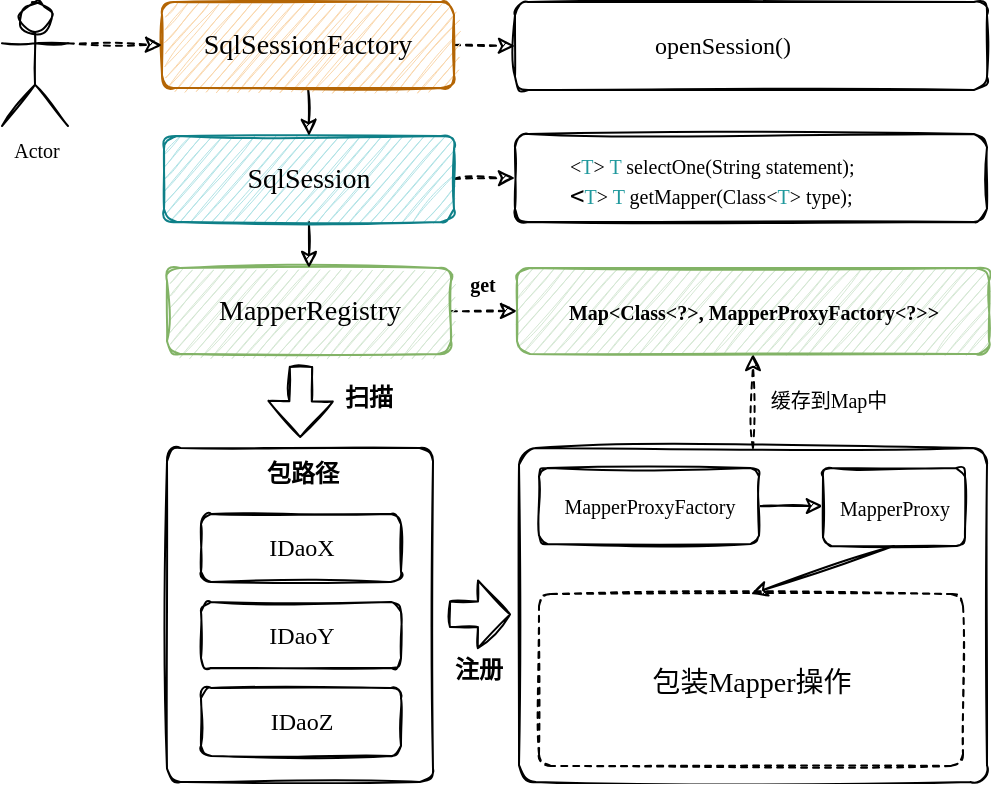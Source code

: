 <mxfile version="19.0.0" type="device" pages="2"><diagram id="1ZFd9oPnpf1UFlV3dA3a" name="方案设计"><mxGraphModel dx="1186" dy="592" grid="0" gridSize="10" guides="1" tooltips="1" connect="1" arrows="1" fold="1" page="1" pageScale="1" pageWidth="550" pageHeight="600" math="0" shadow="0"><root><mxCell id="0"/><mxCell id="1" parent="0"/><mxCell id="C9DDRYFOE8MnllL0R8f1-1" value="" style="rounded=1;whiteSpace=wrap;html=1;sketch=1;fontFamily=Comic Sans MS;fontSize=14;fillColor=none;arcSize=5;" vertex="1" parent="1"><mxGeometry x="108.5" y="242" width="133" height="167" as="geometry"/></mxCell><mxCell id="C9DDRYFOE8MnllL0R8f1-2" style="edgeStyle=none;rounded=0;sketch=1;orthogonalLoop=1;jettySize=auto;html=1;exitX=1;exitY=0.5;exitDx=0;exitDy=0;entryX=0;entryY=0.5;entryDx=0;entryDy=0;shadow=0;dashed=1;fontFamily=Comic Sans MS;fontSize=9;fontColor=#CC0066;strokeColor=#000000;" edge="1" parent="1" source="C9DDRYFOE8MnllL0R8f1-3" target="C9DDRYFOE8MnllL0R8f1-27"><mxGeometry relative="1" as="geometry"/></mxCell><mxCell id="C9DDRYFOE8MnllL0R8f1-3" value="&lt;font face=&quot;Comic Sans MS&quot; style=&quot;font-size: 14px&quot;&gt;MapperRegistry&lt;/font&gt;" style="rounded=1;whiteSpace=wrap;html=1;arcSize=15;sketch=1;fillColor=#d5e8d4;strokeColor=#82b366;" vertex="1" parent="1"><mxGeometry x="108.5" y="152" width="142" height="43" as="geometry"/></mxCell><mxCell id="C9DDRYFOE8MnllL0R8f1-4" value="&lt;font style=&quot;font-size: 12px&quot; face=&quot;Comic Sans MS&quot;&gt;IDaoX&lt;/font&gt;" style="rounded=1;whiteSpace=wrap;html=1;sketch=1;" vertex="1" parent="1"><mxGeometry x="125.5" y="275" width="100" height="34" as="geometry"/></mxCell><mxCell id="C9DDRYFOE8MnllL0R8f1-5" value="&lt;font style=&quot;font-size: 12px&quot; face=&quot;Comic Sans MS&quot;&gt;IDaoY&lt;/font&gt;" style="rounded=1;whiteSpace=wrap;html=1;sketch=1;" vertex="1" parent="1"><mxGeometry x="125.5" y="319" width="100" height="33" as="geometry"/></mxCell><mxCell id="C9DDRYFOE8MnllL0R8f1-6" value="&lt;font style=&quot;font-size: 12px&quot; face=&quot;Comic Sans MS&quot;&gt;IDaoZ&lt;/font&gt;" style="rounded=1;whiteSpace=wrap;html=1;sketch=1;" vertex="1" parent="1"><mxGeometry x="125.5" y="362" width="100" height="34" as="geometry"/></mxCell><mxCell id="C9DDRYFOE8MnllL0R8f1-7" value="&lt;b&gt;包路径&lt;/b&gt;" style="text;html=1;align=center;verticalAlign=middle;resizable=0;points=[];autosize=1;strokeColor=none;fillColor=none;fontSize=12;fontFamily=Comic Sans MS;" vertex="1" parent="1"><mxGeometry x="152.5" y="246" width="46" height="18" as="geometry"/></mxCell><mxCell id="C9DDRYFOE8MnllL0R8f1-8" value="" style="shape=flexArrow;endArrow=classic;html=1;rounded=0;fontFamily=Comic Sans MS;fontSize=12;width=11.2;endSize=5.624;sketch=1;" edge="1" parent="1"><mxGeometry width="50" height="50" relative="1" as="geometry"><mxPoint x="175.5" y="201" as="sourcePoint"/><mxPoint x="175.1" y="237" as="targetPoint"/></mxGeometry></mxCell><mxCell id="C9DDRYFOE8MnllL0R8f1-9" value="&lt;b&gt;扫描&lt;/b&gt;" style="text;html=1;align=center;verticalAlign=middle;resizable=0;points=[];autosize=1;strokeColor=none;fillColor=none;fontSize=12;fontFamily=Comic Sans MS;" vertex="1" parent="1"><mxGeometry x="191.5" y="208" width="34" height="18" as="geometry"/></mxCell><mxCell id="C9DDRYFOE8MnllL0R8f1-10" style="edgeStyle=none;rounded=0;sketch=1;orthogonalLoop=1;jettySize=auto;html=1;exitX=0.5;exitY=0;exitDx=0;exitDy=0;entryX=0.5;entryY=1;entryDx=0;entryDy=0;shadow=0;dashed=1;fontFamily=Comic Sans MS;fontSize=9;fontColor=#CC0066;strokeColor=#000000;" edge="1" parent="1" source="C9DDRYFOE8MnllL0R8f1-11" target="C9DDRYFOE8MnllL0R8f1-27"><mxGeometry relative="1" as="geometry"/></mxCell><mxCell id="C9DDRYFOE8MnllL0R8f1-11" value="" style="rounded=1;whiteSpace=wrap;html=1;sketch=1;fontFamily=Comic Sans MS;fontSize=14;fillColor=none;arcSize=5;" vertex="1" parent="1"><mxGeometry x="284.5" y="242" width="234" height="167" as="geometry"/></mxCell><mxCell id="C9DDRYFOE8MnllL0R8f1-12" style="edgeStyle=orthogonalEdgeStyle;rounded=0;sketch=1;orthogonalLoop=1;jettySize=auto;html=1;exitX=1;exitY=0.5;exitDx=0;exitDy=0;entryX=0;entryY=0.5;entryDx=0;entryDy=0;shadow=0;fontFamily=Comic Sans MS;fontSize=10;" edge="1" parent="1" source="C9DDRYFOE8MnllL0R8f1-13" target="C9DDRYFOE8MnllL0R8f1-15"><mxGeometry relative="1" as="geometry"/></mxCell><mxCell id="C9DDRYFOE8MnllL0R8f1-13" value="&lt;font face=&quot;Comic Sans MS&quot; style=&quot;font-size: 10px&quot;&gt;MapperProxyFactory&lt;/font&gt;" style="rounded=1;whiteSpace=wrap;html=1;arcSize=11;sketch=1;glass=0;" vertex="1" parent="1"><mxGeometry x="294.5" y="252" width="110" height="38" as="geometry"/></mxCell><mxCell id="C9DDRYFOE8MnllL0R8f1-14" style="rounded=0;sketch=1;orthogonalLoop=1;jettySize=auto;html=1;exitX=0.5;exitY=1;exitDx=0;exitDy=0;entryX=0.5;entryY=0;entryDx=0;entryDy=0;shadow=0;fontFamily=Comic Sans MS;fontSize=14;" edge="1" parent="1" source="C9DDRYFOE8MnllL0R8f1-15" target="C9DDRYFOE8MnllL0R8f1-16"><mxGeometry relative="1" as="geometry"/></mxCell><mxCell id="C9DDRYFOE8MnllL0R8f1-15" value="&lt;font face=&quot;Comic Sans MS&quot; style=&quot;font-size: 10px&quot;&gt;MapperProxy&lt;/font&gt;" style="rounded=1;whiteSpace=wrap;html=1;arcSize=11;sketch=1;glass=0;" vertex="1" parent="1"><mxGeometry x="436.5" y="252" width="71" height="39" as="geometry"/></mxCell><mxCell id="C9DDRYFOE8MnllL0R8f1-16" value="&lt;font style=&quot;font-size: 14px&quot;&gt;包装Mapper操作&lt;/font&gt;" style="rounded=1;whiteSpace=wrap;html=1;glass=0;sketch=1;fontFamily=Comic Sans MS;fontSize=18;arcSize=7;fillColor=none;dashed=1;" vertex="1" parent="1"><mxGeometry x="294.5" y="315" width="212" height="86" as="geometry"/></mxCell><mxCell id="C9DDRYFOE8MnllL0R8f1-17" value="" style="shape=flexArrow;endArrow=classic;html=1;rounded=0;shadow=0;sketch=1;fontFamily=Comic Sans MS;fontSize=14;width=12.8;endSize=5.008;" edge="1" parent="1"><mxGeometry width="50" height="50" relative="1" as="geometry"><mxPoint x="249.5" y="325.1" as="sourcePoint"/><mxPoint x="280.5" y="325.2" as="targetPoint"/></mxGeometry></mxCell><mxCell id="C9DDRYFOE8MnllL0R8f1-18" value="&lt;font style=&quot;font-size: 12px&quot;&gt;&lt;b&gt;注册&lt;/b&gt;&lt;/font&gt;" style="text;html=1;align=center;verticalAlign=middle;resizable=0;points=[];autosize=1;strokeColor=none;fillColor=none;fontSize=14;fontFamily=Comic Sans MS;" vertex="1" parent="1"><mxGeometry x="246.5" y="342" width="34" height="22" as="geometry"/></mxCell><mxCell id="C9DDRYFOE8MnllL0R8f1-19" style="edgeStyle=none;rounded=0;sketch=1;orthogonalLoop=1;jettySize=auto;html=1;exitX=0.5;exitY=1;exitDx=0;exitDy=0;entryX=0.5;entryY=0;entryDx=0;entryDy=0;shadow=0;fontFamily=Comic Sans MS;fontSize=12;fontColor=#CC0066;" edge="1" parent="1" source="C9DDRYFOE8MnllL0R8f1-21" target="C9DDRYFOE8MnllL0R8f1-3"><mxGeometry relative="1" as="geometry"/></mxCell><mxCell id="C9DDRYFOE8MnllL0R8f1-20" style="edgeStyle=none;rounded=0;sketch=1;orthogonalLoop=1;jettySize=auto;html=1;exitX=1;exitY=0.5;exitDx=0;exitDy=0;entryX=0;entryY=0.5;entryDx=0;entryDy=0;shadow=0;dashed=1;fontFamily=Comic Sans MS;fontSize=10;fontColor=#000000;strokeColor=#000000;" edge="1" parent="1" source="C9DDRYFOE8MnllL0R8f1-21" target="C9DDRYFOE8MnllL0R8f1-31"><mxGeometry relative="1" as="geometry"/></mxCell><mxCell id="C9DDRYFOE8MnllL0R8f1-21" value="&lt;font face=&quot;Comic Sans MS&quot;&gt;&lt;span style=&quot;font-size: 14px&quot;&gt;SqlSession&lt;/span&gt;&lt;/font&gt;" style="rounded=1;whiteSpace=wrap;html=1;arcSize=15;sketch=1;fillColor=#b0e3e6;strokeColor=#0e8088;" vertex="1" parent="1"><mxGeometry x="107" y="86" width="145" height="43" as="geometry"/></mxCell><mxCell id="C9DDRYFOE8MnllL0R8f1-22" style="edgeStyle=none;rounded=0;sketch=1;orthogonalLoop=1;jettySize=auto;html=1;exitX=0.5;exitY=1;exitDx=0;exitDy=0;entryX=0.5;entryY=0;entryDx=0;entryDy=0;shadow=0;fontFamily=Comic Sans MS;fontSize=12;fontColor=#CC0066;" edge="1" parent="1" source="C9DDRYFOE8MnllL0R8f1-24" target="C9DDRYFOE8MnllL0R8f1-21"><mxGeometry relative="1" as="geometry"/></mxCell><mxCell id="C9DDRYFOE8MnllL0R8f1-23" style="edgeStyle=none;rounded=0;sketch=1;orthogonalLoop=1;jettySize=auto;html=1;exitX=1;exitY=0.5;exitDx=0;exitDy=0;entryX=0;entryY=0.5;entryDx=0;entryDy=0;shadow=0;dashed=1;fontFamily=Comic Sans MS;fontSize=10;fontColor=#000000;strokeColor=#000000;" edge="1" parent="1" source="C9DDRYFOE8MnllL0R8f1-24" target="C9DDRYFOE8MnllL0R8f1-30"><mxGeometry relative="1" as="geometry"/></mxCell><mxCell id="C9DDRYFOE8MnllL0R8f1-24" value="&lt;font face=&quot;Comic Sans MS&quot;&gt;&lt;span style=&quot;font-size: 14px&quot;&gt;SqlSessionFactory&lt;/span&gt;&lt;/font&gt;" style="rounded=1;whiteSpace=wrap;html=1;arcSize=15;sketch=1;fillColor=#fad7ac;strokeColor=#b46504;" vertex="1" parent="1"><mxGeometry x="106" y="19" width="146" height="43" as="geometry"/></mxCell><mxCell id="C9DDRYFOE8MnllL0R8f1-25" value="&lt;pre style=&quot;background-color: rgb(255 , 255 , 255) ; color: rgb(0 , 0 , 0)&quot;&gt;&lt;font face=&quot;Comic Sans MS&quot;&gt;&lt;span style=&quot;font-size: 10px&quot;&gt;&amp;lt;&lt;/span&gt;&lt;span style=&quot;font-size: 10px ; color: rgb(32 , 153 , 157)&quot;&gt;T&lt;/span&gt;&lt;span style=&quot;font-size: 10px&quot;&gt;&amp;gt; &lt;/span&gt;&lt;span style=&quot;font-size: 10px ; color: rgb(32 , 153 , 157)&quot;&gt;T &lt;/span&gt;&lt;span style=&quot;font-size: 10px&quot;&gt;selectOne(String statement);&lt;br/&gt;&lt;/span&gt;&lt;/font&gt;&amp;lt;&lt;span style=&quot;font-size: 10px ; font-family: &amp;#34;comic sans ms&amp;#34; ; white-space: normal ; color: rgb(32 , 153 , 157)&quot;&gt;T&lt;/span&gt;&lt;span style=&quot;font-size: 10px ; font-family: &amp;#34;comic sans ms&amp;#34; ; white-space: normal&quot;&gt;&amp;gt; &lt;/span&gt;&lt;span style=&quot;font-size: 10px ; font-family: &amp;#34;comic sans ms&amp;#34; ; white-space: normal ; color: rgb(32 , 153 , 157)&quot;&gt;T &lt;/span&gt;&lt;span style=&quot;font-size: 10px ; font-family: &amp;#34;comic sans ms&amp;#34; ; white-space: normal&quot;&gt;getMapper(Class&amp;lt;&lt;/span&gt;&lt;span style=&quot;font-size: 10px ; font-family: &amp;#34;comic sans ms&amp;#34; ; white-space: normal ; color: rgb(32 , 153 , 157)&quot;&gt;T&lt;/span&gt;&lt;span style=&quot;font-size: 10px ; font-family: &amp;#34;comic sans ms&amp;#34; ; white-space: normal&quot;&gt;&amp;gt; type);&lt;/span&gt;&lt;/pre&gt;" style="text;html=1;strokeColor=none;fillColor=none;align=left;verticalAlign=middle;whiteSpace=wrap;rounded=0;sketch=1;fontFamily=Comic Sans MS;fontSize=12;fontColor=#CC0066;spacing=0;" vertex="1" parent="1"><mxGeometry x="309.5" y="92.5" width="182" height="30" as="geometry"/></mxCell><mxCell id="C9DDRYFOE8MnllL0R8f1-26" value="&lt;pre style=&quot;text-align: left ; background-color: rgb(255 , 255 , 255) ; color: rgb(0 , 0 , 0)&quot;&gt;&lt;font face=&quot;Comic Sans MS&quot; style=&quot;font-size: 12px&quot;&gt;openSession()&lt;/font&gt;&lt;/pre&gt;" style="text;html=1;align=center;verticalAlign=middle;resizable=0;points=[];autosize=1;strokeColor=none;fillColor=none;fontSize=10;fontFamily=Comic Sans MS;fontColor=#CC0066;" vertex="1" parent="1"><mxGeometry x="342.5" y="22" width="87" height="37" as="geometry"/></mxCell><mxCell id="C9DDRYFOE8MnllL0R8f1-27" value="&lt;pre&gt;&lt;font style=&quot;font-size: 10px&quot; face=&quot;Comic Sans MS&quot;&gt;&lt;b&gt;Map&amp;lt;Class&amp;lt;?&amp;gt;, MapperProxyFactory&amp;lt;?&amp;gt;&amp;gt;&lt;/b&gt;&lt;/font&gt;&lt;/pre&gt;" style="rounded=1;whiteSpace=wrap;html=1;arcSize=15;sketch=1;fillColor=#d5e8d4;strokeColor=#82b366;" vertex="1" parent="1"><mxGeometry x="283.5" y="152" width="236" height="43" as="geometry"/></mxCell><mxCell id="C9DDRYFOE8MnllL0R8f1-28" value="&lt;font color=&quot;#000000&quot;&gt;缓存到Map中&lt;/font&gt;" style="text;html=1;align=center;verticalAlign=middle;resizable=0;points=[];autosize=1;strokeColor=none;fillColor=none;fontSize=10;fontFamily=Comic Sans MS;fontColor=#CC0066;" vertex="1" parent="1"><mxGeometry x="404.5" y="210" width="69" height="16" as="geometry"/></mxCell><mxCell id="C9DDRYFOE8MnllL0R8f1-29" value="&lt;b&gt;&lt;font color=&quot;#000000&quot;&gt;get&lt;/font&gt;&lt;/b&gt;" style="text;html=1;align=center;verticalAlign=middle;resizable=0;points=[];autosize=1;strokeColor=none;fillColor=none;fontSize=10;fontFamily=Comic Sans MS;fontColor=#CC0066;" vertex="1" parent="1"><mxGeometry x="252.5" y="152" width="26" height="16" as="geometry"/></mxCell><mxCell id="C9DDRYFOE8MnllL0R8f1-30" value="" style="rounded=1;whiteSpace=wrap;html=1;labelBackgroundColor=none;sketch=1;fontFamily=Comic Sans MS;fontSize=10;fillColor=none;" vertex="1" parent="1"><mxGeometry x="282.5" y="19" width="236" height="44" as="geometry"/></mxCell><mxCell id="C9DDRYFOE8MnllL0R8f1-31" value="" style="rounded=1;whiteSpace=wrap;html=1;labelBackgroundColor=none;sketch=1;fontFamily=Comic Sans MS;fontSize=10;fillColor=none;" vertex="1" parent="1"><mxGeometry x="282.5" y="85" width="236" height="44" as="geometry"/></mxCell><mxCell id="C9DDRYFOE8MnllL0R8f1-32" style="edgeStyle=none;rounded=0;sketch=1;orthogonalLoop=1;jettySize=auto;html=1;exitX=1;exitY=0.333;exitDx=0;exitDy=0;exitPerimeter=0;entryX=0;entryY=0.5;entryDx=0;entryDy=0;shadow=0;dashed=1;fontFamily=Comic Sans MS;fontSize=10;fontColor=#000000;strokeColor=#000000;" edge="1" parent="1" source="C9DDRYFOE8MnllL0R8f1-33" target="C9DDRYFOE8MnllL0R8f1-24"><mxGeometry relative="1" as="geometry"/></mxCell><mxCell id="C9DDRYFOE8MnllL0R8f1-33" value="Actor" style="shape=umlActor;verticalLabelPosition=bottom;verticalAlign=top;html=1;outlineConnect=0;labelBackgroundColor=none;sketch=1;fontFamily=Comic Sans MS;fontSize=10;fontColor=#000000;" vertex="1" parent="1"><mxGeometry x="26" y="19" width="33" height="62" as="geometry"/></mxCell></root></mxGraphModel></diagram><diagram id="7hRC1LlMn8vIBLEOYeuN" name="类图结构"><mxGraphModel dx="2120" dy="1076" grid="0" gridSize="10" guides="1" tooltips="1" connect="1" arrows="1" fold="1" page="0" pageScale="1" pageWidth="550" pageHeight="600" math="0" shadow="0"><root><mxCell id="0"/><mxCell id="1" parent="0"/><mxCell id="Oi-vRb7o6G8aZpOmSaAS-1" value="MapperRegistry" style="swimlane;fontStyle=1;align=center;verticalAlign=top;childLayout=stackLayout;horizontal=1;startSize=26;horizontalStack=0;resizeParent=1;resizeParentMax=0;resizeLast=0;collapsible=1;marginBottom=0;rounded=0;sketch=0;fontFamily=Comic Sans MS;fontSize=14;fillColor=#f0a30a;strokeColor=#BD7000;fontColor=#000000;" vertex="1" parent="1"><mxGeometry x="61" y="414" width="270" height="144" as="geometry"/></mxCell><mxCell id="Oi-vRb7o6G8aZpOmSaAS-2" value="- knownMappers：Map&lt;Class&lt;?&gt;, MapperProxyFactory&lt;?&gt;&gt;" style="text;strokeColor=none;fillColor=none;align=left;verticalAlign=top;spacingLeft=4;spacingRight=4;overflow=hidden;rotatable=0;points=[[0,0.5],[1,0.5]];portConstraint=eastwest;rounded=0;sketch=0;fontFamily=Comic Sans MS;fontSize=14;fontColor=#000000;whiteSpace=wrap;" vertex="1" parent="Oi-vRb7o6G8aZpOmSaAS-1"><mxGeometry y="26" width="270" height="45" as="geometry"/></mxCell><mxCell id="Oi-vRb7o6G8aZpOmSaAS-3" value="" style="line;strokeWidth=1;fillColor=none;align=left;verticalAlign=middle;spacingTop=-1;spacingLeft=3;spacingRight=3;rotatable=0;labelPosition=right;points=[];portConstraint=eastwest;rounded=0;sketch=0;fontFamily=Comic Sans MS;fontSize=14;fontColor=#000000;" vertex="1" parent="Oi-vRb7o6G8aZpOmSaAS-1"><mxGeometry y="71" width="270" height="8" as="geometry"/></mxCell><mxCell id="Oi-vRb7o6G8aZpOmSaAS-4" value="+ getMapper(Class&lt;T&gt; type, SqlSession sqlSession)：T&#10;+ addMapper(Class&lt;T&gt; type)：T&#10;" style="text;strokeColor=none;fillColor=none;align=left;verticalAlign=top;spacingLeft=4;spacingRight=4;overflow=hidden;rotatable=0;points=[[0,0.5],[1,0.5]];portConstraint=eastwest;rounded=0;sketch=0;fontFamily=Comic Sans MS;fontSize=14;fontColor=#000000;whiteSpace=wrap;" vertex="1" parent="Oi-vRb7o6G8aZpOmSaAS-1"><mxGeometry y="79" width="270" height="65" as="geometry"/></mxCell><mxCell id="WSYeKl-Gxz8sIQtoV23q-4" style="edgeStyle=none;rounded=0;orthogonalLoop=1;jettySize=auto;html=1;exitX=0.5;exitY=0;exitDx=0;exitDy=0;fontFamily=Comic Sans MS;fontSize=12;endArrow=open;endFill=0;dashed=1;" edge="1" parent="1" source="Oi-vRb7o6G8aZpOmSaAS-5" target="Oi-vRb7o6G8aZpOmSaAS-12"><mxGeometry relative="1" as="geometry"/></mxCell><mxCell id="VVLfnhTWq3ybf_E8RzsD-1" value="依赖" style="edgeLabel;html=1;align=center;verticalAlign=middle;resizable=0;points=[];fontSize=12;fontFamily=Comic Sans MS;" vertex="1" connectable="0" parent="WSYeKl-Gxz8sIQtoV23q-4"><mxGeometry x="-0.099" y="-4" relative="1" as="geometry"><mxPoint y="1" as="offset"/></mxGeometry></mxCell><mxCell id="Oi-vRb7o6G8aZpOmSaAS-5" value="MapperProxyFactory" style="swimlane;fontStyle=1;align=center;verticalAlign=top;childLayout=stackLayout;horizontal=1;startSize=26;horizontalStack=0;resizeParent=1;resizeParentMax=0;resizeLast=0;collapsible=1;marginBottom=0;rounded=0;sketch=0;fontFamily=Comic Sans MS;fontSize=14;fillColor=#f0a30a;strokeColor=#BD7000;fontColor=#000000;" vertex="1" parent="1"><mxGeometry x="1213" y="419" width="266" height="118" as="geometry"/></mxCell><mxCell id="Oi-vRb7o6G8aZpOmSaAS-6" value="- mapperInterface：Class&lt;T&gt;" style="text;strokeColor=none;fillColor=none;align=left;verticalAlign=top;spacingLeft=4;spacingRight=4;overflow=hidden;rotatable=0;points=[[0,0.5],[1,0.5]];portConstraint=eastwest;rounded=0;sketch=0;fontFamily=Comic Sans MS;fontSize=14;fontColor=#000000;whiteSpace=wrap;" vertex="1" parent="Oi-vRb7o6G8aZpOmSaAS-5"><mxGeometry y="26" width="266" height="34" as="geometry"/></mxCell><mxCell id="Oi-vRb7o6G8aZpOmSaAS-7" value="" style="line;strokeWidth=1;fillColor=none;align=left;verticalAlign=middle;spacingTop=-1;spacingLeft=3;spacingRight=3;rotatable=0;labelPosition=right;points=[];portConstraint=eastwest;rounded=0;sketch=0;fontFamily=Comic Sans MS;fontSize=14;fontColor=#000000;" vertex="1" parent="Oi-vRb7o6G8aZpOmSaAS-5"><mxGeometry y="60" width="266" height="8" as="geometry"/></mxCell><mxCell id="Oi-vRb7o6G8aZpOmSaAS-8" value="+ newInstance(SqlSession sqlSession): T" style="text;strokeColor=none;fillColor=none;align=left;verticalAlign=top;spacingLeft=4;spacingRight=4;overflow=hidden;rotatable=0;points=[[0,0.5],[1,0.5]];portConstraint=eastwest;rounded=0;sketch=0;fontFamily=Comic Sans MS;fontSize=14;fontColor=#000000;whiteSpace=wrap;" vertex="1" parent="Oi-vRb7o6G8aZpOmSaAS-5"><mxGeometry y="68" width="266" height="50" as="geometry"/></mxCell><mxCell id="Oi-vRb7o6G8aZpOmSaAS-9" value="MapperProxy" style="swimlane;fontStyle=1;align=center;verticalAlign=top;childLayout=stackLayout;horizontal=1;startSize=26;horizontalStack=0;resizeParent=1;resizeParentMax=0;resizeLast=0;collapsible=1;marginBottom=0;rounded=0;sketch=0;fontFamily=Comic Sans MS;fontSize=14;fillColor=#f0a30a;strokeColor=#BD7000;fontColor=#000000;" vertex="1" parent="1"><mxGeometry x="1212" y="36" width="268" height="140" as="geometry"/></mxCell><mxCell id="Oi-vRb7o6G8aZpOmSaAS-10" value="- sqlSession: Map&lt;String, String&gt;&#10;- mapperInterface：Class&lt;T&gt;" style="text;strokeColor=none;fillColor=none;align=left;verticalAlign=top;spacingLeft=4;spacingRight=4;overflow=hidden;rotatable=0;points=[[0,0.5],[1,0.5]];portConstraint=eastwest;rounded=0;sketch=0;fontFamily=Comic Sans MS;fontSize=14;fontColor=#000000;whiteSpace=wrap;" vertex="1" parent="Oi-vRb7o6G8aZpOmSaAS-9"><mxGeometry y="26" width="268" height="44" as="geometry"/></mxCell><mxCell id="Oi-vRb7o6G8aZpOmSaAS-11" value="" style="line;strokeWidth=1;fillColor=none;align=left;verticalAlign=middle;spacingTop=-1;spacingLeft=3;spacingRight=3;rotatable=0;labelPosition=right;points=[];portConstraint=eastwest;rounded=0;sketch=0;fontFamily=Comic Sans MS;fontSize=14;fontColor=#000000;" vertex="1" parent="Oi-vRb7o6G8aZpOmSaAS-9"><mxGeometry y="70" width="268" height="8" as="geometry"/></mxCell><mxCell id="Oi-vRb7o6G8aZpOmSaAS-12" value="+ invoke(Object proxy, Method method, Object[] args): Object" style="text;strokeColor=none;fillColor=none;align=left;verticalAlign=top;spacingLeft=4;spacingRight=4;overflow=hidden;rotatable=0;points=[[0,0.5],[1,0.5]];portConstraint=eastwest;rounded=0;sketch=0;fontFamily=Comic Sans MS;fontSize=14;fontColor=#000000;whiteSpace=wrap;" vertex="1" parent="Oi-vRb7o6G8aZpOmSaAS-9"><mxGeometry y="78" width="268" height="62" as="geometry"/></mxCell><mxCell id="valb5N1aUvLP3HZVEsYR-1" value="ApiTest" style="swimlane;fontStyle=1;align=center;verticalAlign=top;childLayout=stackLayout;horizontal=1;startSize=26;horizontalStack=0;resizeParent=1;resizeParentMax=0;resizeLast=0;collapsible=1;marginBottom=0;rounded=0;sketch=0;fontFamily=Comic Sans MS;fontSize=14;" vertex="1" parent="1"><mxGeometry x="-244" y="414" width="240" height="98" as="geometry"/></mxCell><mxCell id="valb5N1aUvLP3HZVEsYR-2" value=" " style="text;strokeColor=none;fillColor=none;align=left;verticalAlign=top;spacingLeft=4;spacingRight=4;overflow=hidden;rotatable=0;points=[[0,0.5],[1,0.5]];portConstraint=eastwest;rounded=0;sketch=0;fontFamily=Comic Sans MS;fontSize=14;fontColor=#000000;whiteSpace=wrap;" vertex="1" parent="valb5N1aUvLP3HZVEsYR-1"><mxGeometry y="26" width="240" height="34" as="geometry"/></mxCell><mxCell id="valb5N1aUvLP3HZVEsYR-3" value="" style="line;strokeWidth=1;fillColor=none;align=left;verticalAlign=middle;spacingTop=-1;spacingLeft=3;spacingRight=3;rotatable=0;labelPosition=right;points=[];portConstraint=eastwest;rounded=0;sketch=0;fontFamily=Comic Sans MS;fontSize=14;fontColor=#000000;" vertex="1" parent="valb5N1aUvLP3HZVEsYR-1"><mxGeometry y="60" width="240" height="8" as="geometry"/></mxCell><mxCell id="valb5N1aUvLP3HZVEsYR-4" value="+ test_MapperProxyFactory()" style="text;strokeColor=none;fillColor=none;align=left;verticalAlign=top;spacingLeft=4;spacingRight=4;overflow=hidden;rotatable=0;points=[[0,0.5],[1,0.5]];portConstraint=eastwest;rounded=0;sketch=0;fontFamily=Comic Sans MS;fontSize=14;fontColor=#000000;whiteSpace=wrap;" vertex="1" parent="valb5N1aUvLP3HZVEsYR-1"><mxGeometry y="68" width="240" height="30" as="geometry"/></mxCell><mxCell id="valb5N1aUvLP3HZVEsYR-6" value="" style="shape=umlLifeline;participant=umlActor;perimeter=lifelinePerimeter;whiteSpace=wrap;html=1;container=1;collapsible=0;recursiveResize=0;verticalAlign=top;spacingTop=36;outlineConnect=0;" vertex="1" parent="1"><mxGeometry x="-340" y="598" width="20" height="853" as="geometry"/></mxCell><mxCell id="valb5N1aUvLP3HZVEsYR-7" value="&lt;font face=&quot;Comic Sans MS&quot;&gt;ApiTest&lt;/font&gt;" style="shape=umlLifeline;perimeter=lifelinePerimeter;whiteSpace=wrap;html=1;container=1;collapsible=0;recursiveResize=0;outlineConnect=0;" vertex="1" parent="1"><mxGeometry x="-177" y="600" width="100" height="854" as="geometry"/></mxCell><mxCell id="VVLfnhTWq3ybf_E8RzsD-10" value="" style="html=1;points=[];perimeter=orthogonalPerimeter;labelBackgroundColor=none;sketch=0;fontFamily=Comic Sans MS;fontSize=12;fontColor=#000000;" vertex="1" parent="valb5N1aUvLP3HZVEsYR-7"><mxGeometry x="45" y="90" width="10" height="746" as="geometry"/></mxCell><mxCell id="VVLfnhTWq3ybf_E8RzsD-41" value="1.3 getMapper" style="html=1;verticalAlign=bottom;endArrow=block;rounded=0;dashed=1;fontFamily=Comic Sans MS;fontSize=12;fontColor=#000000;" edge="1" parent="valb5N1aUvLP3HZVEsYR-7" target="VVLfnhTWq3ybf_E8RzsD-40"><mxGeometry width="80" relative="1" as="geometry"><mxPoint x="55" y="451" as="sourcePoint"/><mxPoint x="135" y="451" as="targetPoint"/></mxGeometry></mxCell><mxCell id="Qw6OwMy_o2IT5ZLYRAYH-1" value="SqlSession" style="swimlane;fontStyle=1;align=center;verticalAlign=top;childLayout=stackLayout;horizontal=1;startSize=26;horizontalStack=0;resizeParent=1;resizeParentMax=0;resizeLast=0;collapsible=1;marginBottom=0;rounded=0;sketch=0;fontFamily=Comic Sans MS;fontSize=14;fillColor=#008a00;strokeColor=#005700;fontColor=#ffffff;" vertex="1" parent="1"><mxGeometry x="719" y="36" width="270" height="138" as="geometry"/></mxCell><mxCell id="Qw6OwMy_o2IT5ZLYRAYH-2" value=" " style="text;strokeColor=none;fillColor=none;align=left;verticalAlign=top;spacingLeft=4;spacingRight=4;overflow=hidden;rotatable=0;points=[[0,0.5],[1,0.5]];portConstraint=eastwest;rounded=0;sketch=0;fontFamily=Comic Sans MS;fontSize=14;fontColor=#000000;whiteSpace=wrap;" vertex="1" parent="Qw6OwMy_o2IT5ZLYRAYH-1"><mxGeometry y="26" width="270" height="21" as="geometry"/></mxCell><mxCell id="Qw6OwMy_o2IT5ZLYRAYH-3" value="" style="line;strokeWidth=1;fillColor=none;align=left;verticalAlign=middle;spacingTop=-1;spacingLeft=3;spacingRight=3;rotatable=0;labelPosition=right;points=[];portConstraint=eastwest;rounded=0;sketch=0;fontFamily=Comic Sans MS;fontSize=14;fontColor=#000000;" vertex="1" parent="Qw6OwMy_o2IT5ZLYRAYH-1"><mxGeometry y="47" width="270" height="8" as="geometry"/></mxCell><mxCell id="Qw6OwMy_o2IT5ZLYRAYH-4" value="+ selectOne(String statement)：T&#10;+ selectOne(String statement, Object parameter)：T&#10;+ getMapper(Class&lt;T&gt; type)：T" style="text;strokeColor=none;fillColor=none;align=left;verticalAlign=top;spacingLeft=4;spacingRight=4;overflow=hidden;rotatable=0;points=[[0,0.5],[1,0.5]];portConstraint=eastwest;rounded=0;sketch=0;fontFamily=Comic Sans MS;fontSize=14;fontColor=#000000;whiteSpace=wrap;" vertex="1" parent="Qw6OwMy_o2IT5ZLYRAYH-1"><mxGeometry y="55" width="270" height="83" as="geometry"/></mxCell><mxCell id="NDwl-4o2mjz165kz5eIg-5" style="edgeStyle=none;rounded=0;orthogonalLoop=1;jettySize=auto;html=1;exitX=0.5;exitY=0;exitDx=0;exitDy=0;dashed=1;fontFamily=Comic Sans MS;fontSize=12;endArrow=block;endFill=0;" edge="1" parent="1" source="GKLnM7VlEVuiLwUjYq6M-1" target="Qw6OwMy_o2IT5ZLYRAYH-4"><mxGeometry relative="1" as="geometry"/></mxCell><mxCell id="NDwl-4o2mjz165kz5eIg-6" value="实现" style="edgeLabel;html=1;align=center;verticalAlign=middle;resizable=0;points=[];fontSize=12;fontFamily=Comic Sans MS;" vertex="1" connectable="0" parent="NDwl-4o2mjz165kz5eIg-5"><mxGeometry x="-0.185" y="1" relative="1" as="geometry"><mxPoint as="offset"/></mxGeometry></mxCell><mxCell id="GKLnM7VlEVuiLwUjYq6M-1" value="DefaultSqlSession" style="swimlane;fontStyle=1;align=center;verticalAlign=top;childLayout=stackLayout;horizontal=1;startSize=26;horizontalStack=0;resizeParent=1;resizeParentMax=0;resizeLast=0;collapsible=1;marginBottom=0;rounded=0;sketch=0;fontFamily=Comic Sans MS;fontSize=14;fillColor=#f0a30a;strokeColor=#BD7000;fontColor=#000000;" vertex="1" parent="1"><mxGeometry x="887" y="234" width="268" height="148" as="geometry"/></mxCell><mxCell id="GKLnM7VlEVuiLwUjYq6M-2" value="- mapperRegistry：MapperRegistry" style="text;strokeColor=none;fillColor=none;align=left;verticalAlign=top;spacingLeft=4;spacingRight=4;overflow=hidden;rotatable=0;points=[[0,0.5],[1,0.5]];portConstraint=eastwest;rounded=0;sketch=0;fontFamily=Comic Sans MS;fontSize=14;fontColor=#000000;whiteSpace=wrap;" vertex="1" parent="GKLnM7VlEVuiLwUjYq6M-1"><mxGeometry y="26" width="268" height="31" as="geometry"/></mxCell><mxCell id="GKLnM7VlEVuiLwUjYq6M-3" value="" style="line;strokeWidth=1;fillColor=none;align=left;verticalAlign=middle;spacingTop=-1;spacingLeft=3;spacingRight=3;rotatable=0;labelPosition=right;points=[];portConstraint=eastwest;rounded=0;sketch=0;fontFamily=Comic Sans MS;fontSize=14;fontColor=#000000;" vertex="1" parent="GKLnM7VlEVuiLwUjYq6M-1"><mxGeometry y="57" width="268" height="8" as="geometry"/></mxCell><mxCell id="GKLnM7VlEVuiLwUjYq6M-4" value="+ selectOne(String statement)：T&#10;+ selectOne(String statement, Object parameter)：T&#10;+ getMapper(Class&lt;T&gt; type)：T" style="text;strokeColor=none;fillColor=none;align=left;verticalAlign=top;spacingLeft=4;spacingRight=4;overflow=hidden;rotatable=0;points=[[0,0.5],[1,0.5]];portConstraint=eastwest;rounded=0;sketch=0;fontFamily=Comic Sans MS;fontSize=14;fontColor=#000000;whiteSpace=wrap;" vertex="1" parent="GKLnM7VlEVuiLwUjYq6M-1"><mxGeometry y="65" width="268" height="83" as="geometry"/></mxCell><mxCell id="NDwl-4o2mjz165kz5eIg-3" style="edgeStyle=none;rounded=0;orthogonalLoop=1;jettySize=auto;html=1;exitX=0.5;exitY=0;exitDx=0;exitDy=0;fontFamily=Comic Sans MS;fontSize=12;endArrow=block;endFill=0;dashed=1;" edge="1" parent="1" source="tThwDU576EOQO0ApsknC-1" target="Fwbb8h_6bBVr205pyMtB-4"><mxGeometry relative="1" as="geometry"/></mxCell><mxCell id="NDwl-4o2mjz165kz5eIg-4" value="实现" style="edgeLabel;html=1;align=center;verticalAlign=middle;resizable=0;points=[];fontSize=12;fontFamily=Comic Sans MS;" vertex="1" connectable="0" parent="NDwl-4o2mjz165kz5eIg-3"><mxGeometry x="-0.08" y="-3" relative="1" as="geometry"><mxPoint as="offset"/></mxGeometry></mxCell><mxCell id="tThwDU576EOQO0ApsknC-1" value="DefaultSqlSessionFactory" style="swimlane;fontStyle=1;align=center;verticalAlign=top;childLayout=stackLayout;horizontal=1;startSize=26;horizontalStack=0;resizeParent=1;resizeParentMax=0;resizeLast=0;collapsible=1;marginBottom=0;rounded=0;sketch=0;fontFamily=Comic Sans MS;fontSize=14;fillColor=#f0a30a;strokeColor=#BD7000;fontColor=#000000;" vertex="1" parent="1"><mxGeometry x="477" y="234" width="252" height="91" as="geometry"/></mxCell><mxCell id="tThwDU576EOQO0ApsknC-2" value="- mapperRegistry：MapperRegistry" style="text;strokeColor=none;fillColor=none;align=left;verticalAlign=top;spacingLeft=4;spacingRight=4;overflow=hidden;rotatable=0;points=[[0,0.5],[1,0.5]];portConstraint=eastwest;rounded=0;sketch=0;fontFamily=Comic Sans MS;fontSize=14;fontColor=#000000;whiteSpace=wrap;" vertex="1" parent="tThwDU576EOQO0ApsknC-1"><mxGeometry y="26" width="252" height="26" as="geometry"/></mxCell><mxCell id="tThwDU576EOQO0ApsknC-3" value="" style="line;strokeWidth=1;fillColor=none;align=left;verticalAlign=middle;spacingTop=-1;spacingLeft=3;spacingRight=3;rotatable=0;labelPosition=right;points=[];portConstraint=eastwest;rounded=0;sketch=0;fontFamily=Comic Sans MS;fontSize=14;fontColor=#000000;" vertex="1" parent="tThwDU576EOQO0ApsknC-1"><mxGeometry y="52" width="252" height="8" as="geometry"/></mxCell><mxCell id="tThwDU576EOQO0ApsknC-4" value="+ openSession()：SqlSession" style="text;strokeColor=none;fillColor=none;align=left;verticalAlign=top;spacingLeft=4;spacingRight=4;overflow=hidden;rotatable=0;points=[[0,0.5],[1,0.5]];portConstraint=eastwest;rounded=0;sketch=0;fontFamily=Comic Sans MS;fontSize=14;fontColor=#000000;whiteSpace=wrap;" vertex="1" parent="tThwDU576EOQO0ApsknC-1"><mxGeometry y="60" width="252" height="31" as="geometry"/></mxCell><mxCell id="Fwbb8h_6bBVr205pyMtB-1" value="SqlSessionFactory" style="swimlane;fontStyle=1;align=center;verticalAlign=top;childLayout=stackLayout;horizontal=1;startSize=26;horizontalStack=0;resizeParent=1;resizeParentMax=0;resizeLast=0;collapsible=1;marginBottom=0;rounded=0;sketch=0;fontFamily=Comic Sans MS;fontSize=14;fillColor=#008a00;strokeColor=#005700;fontColor=#ffffff;" vertex="1" parent="1"><mxGeometry x="331" y="36" width="275" height="86" as="geometry"/></mxCell><mxCell id="Fwbb8h_6bBVr205pyMtB-2" value=" " style="text;strokeColor=none;fillColor=none;align=left;verticalAlign=top;spacingLeft=4;spacingRight=4;overflow=hidden;rotatable=0;points=[[0,0.5],[1,0.5]];portConstraint=eastwest;rounded=0;sketch=0;fontFamily=Comic Sans MS;fontSize=14;fontColor=#000000;whiteSpace=wrap;" vertex="1" parent="Fwbb8h_6bBVr205pyMtB-1"><mxGeometry y="26" width="275" height="21" as="geometry"/></mxCell><mxCell id="Fwbb8h_6bBVr205pyMtB-3" value="" style="line;strokeWidth=1;fillColor=none;align=left;verticalAlign=middle;spacingTop=-1;spacingLeft=3;spacingRight=3;rotatable=0;labelPosition=right;points=[];portConstraint=eastwest;rounded=0;sketch=0;fontFamily=Comic Sans MS;fontSize=14;fontColor=#000000;" vertex="1" parent="Fwbb8h_6bBVr205pyMtB-1"><mxGeometry y="47" width="275" height="8" as="geometry"/></mxCell><mxCell id="Fwbb8h_6bBVr205pyMtB-4" value="+ openSession()：SqlSession" style="text;strokeColor=none;fillColor=none;align=left;verticalAlign=top;spacingLeft=4;spacingRight=4;overflow=hidden;rotatable=0;points=[[0,0.5],[1,0.5]];portConstraint=eastwest;rounded=0;sketch=0;fontFamily=Comic Sans MS;fontSize=14;fontColor=#000000;whiteSpace=wrap;" vertex="1" parent="Fwbb8h_6bBVr205pyMtB-1"><mxGeometry y="55" width="275" height="31" as="geometry"/></mxCell><mxCell id="Fwbb8h_6bBVr205pyMtB-7" value="IUserDao" style="swimlane;fontStyle=1;align=center;verticalAlign=top;childLayout=stackLayout;horizontal=1;startSize=26;horizontalStack=0;resizeParent=1;resizeParentMax=0;resizeLast=0;collapsible=1;marginBottom=0;rounded=0;sketch=0;fontFamily=Comic Sans MS;fontSize=14;" vertex="1" parent="1"><mxGeometry x="1524" y="419" width="266" height="118" as="geometry"/></mxCell><mxCell id="Fwbb8h_6bBVr205pyMtB-8" value=" " style="text;strokeColor=none;fillColor=none;align=left;verticalAlign=top;spacingLeft=4;spacingRight=4;overflow=hidden;rotatable=0;points=[[0,0.5],[1,0.5]];portConstraint=eastwest;rounded=0;sketch=0;fontFamily=Comic Sans MS;fontSize=14;fontColor=#000000;whiteSpace=wrap;" vertex="1" parent="Fwbb8h_6bBVr205pyMtB-7"><mxGeometry y="26" width="266" height="34" as="geometry"/></mxCell><mxCell id="Fwbb8h_6bBVr205pyMtB-9" value="" style="line;strokeWidth=1;fillColor=none;align=left;verticalAlign=middle;spacingTop=-1;spacingLeft=3;spacingRight=3;rotatable=0;labelPosition=right;points=[];portConstraint=eastwest;rounded=0;sketch=0;fontFamily=Comic Sans MS;fontSize=14;fontColor=#000000;" vertex="1" parent="Fwbb8h_6bBVr205pyMtB-7"><mxGeometry y="60" width="266" height="8" as="geometry"/></mxCell><mxCell id="Fwbb8h_6bBVr205pyMtB-10" value="~ queryUserName(String uId)&#10;~ queryUserAge(String uId)" style="text;strokeColor=none;fillColor=none;align=left;verticalAlign=top;spacingLeft=4;spacingRight=4;overflow=hidden;rotatable=0;points=[[0,0.5],[1,0.5]];portConstraint=eastwest;rounded=0;sketch=0;fontFamily=Comic Sans MS;fontSize=14;fontColor=#000000;whiteSpace=wrap;" vertex="1" parent="Fwbb8h_6bBVr205pyMtB-7"><mxGeometry y="68" width="266" height="50" as="geometry"/></mxCell><mxCell id="NDwl-4o2mjz165kz5eIg-1" style="rounded=0;orthogonalLoop=1;jettySize=auto;html=1;exitX=0;exitY=0.5;exitDx=0;exitDy=0;entryX=1;entryY=0.5;entryDx=0;entryDy=0;fontFamily=Comic Sans MS;endArrow=diamond;endFill=0;" edge="1" parent="1" source="Oi-vRb7o6G8aZpOmSaAS-6" target="Oi-vRb7o6G8aZpOmSaAS-2"><mxGeometry relative="1" as="geometry"/></mxCell><mxCell id="NDwl-4o2mjz165kz5eIg-2" value="&lt;font style=&quot;font-size: 12px;&quot;&gt;组合&lt;/font&gt;" style="edgeLabel;html=1;align=center;verticalAlign=middle;resizable=0;points=[];fontFamily=Comic Sans MS;" vertex="1" connectable="0" parent="NDwl-4o2mjz165kz5eIg-1"><mxGeometry x="-0.167" y="1" relative="1" as="geometry"><mxPoint as="offset"/></mxGeometry></mxCell><mxCell id="NDwl-4o2mjz165kz5eIg-7" style="edgeStyle=none;rounded=0;orthogonalLoop=1;jettySize=auto;html=1;exitX=1;exitY=0.5;exitDx=0;exitDy=0;dashed=1;fontFamily=Comic Sans MS;fontSize=12;endArrow=open;endFill=0;" edge="1" parent="1" source="tThwDU576EOQO0ApsknC-4" target="GKLnM7VlEVuiLwUjYq6M-4"><mxGeometry relative="1" as="geometry"/></mxCell><mxCell id="WSYeKl-Gxz8sIQtoV23q-1" value="依赖" style="edgeLabel;html=1;align=center;verticalAlign=middle;resizable=0;points=[];fontSize=12;fontFamily=Comic Sans MS;" vertex="1" connectable="0" parent="NDwl-4o2mjz165kz5eIg-7"><mxGeometry x="-0.224" relative="1" as="geometry"><mxPoint as="offset"/></mxGeometry></mxCell><mxCell id="WSYeKl-Gxz8sIQtoV23q-2" style="edgeStyle=none;rounded=0;orthogonalLoop=1;jettySize=auto;html=1;exitX=1;exitY=0.5;exitDx=0;exitDy=0;entryX=0;entryY=0.5;entryDx=0;entryDy=0;fontFamily=Comic Sans MS;fontSize=12;endArrow=diamond;endFill=0;" edge="1" parent="1" source="Qw6OwMy_o2IT5ZLYRAYH-4" target="Oi-vRb7o6G8aZpOmSaAS-10"><mxGeometry relative="1" as="geometry"/></mxCell><mxCell id="WSYeKl-Gxz8sIQtoV23q-3" value="组合" style="edgeLabel;html=1;align=center;verticalAlign=middle;resizable=0;points=[];fontSize=12;fontFamily=Comic Sans MS;" vertex="1" connectable="0" parent="WSYeKl-Gxz8sIQtoV23q-2"><mxGeometry x="0.041" y="1" relative="1" as="geometry"><mxPoint as="offset"/></mxGeometry></mxCell><mxCell id="VVLfnhTWq3ybf_E8RzsD-2" value="&lt;span style=&quot;font-family: &amp;quot;Comic Sans MS&amp;quot;; font-size: 14px; font-weight: 700;&quot;&gt;MapperRegistry&lt;/span&gt;" style="shape=umlLifeline;perimeter=lifelinePerimeter;whiteSpace=wrap;html=1;container=1;collapsible=0;recursiveResize=0;outlineConnect=0;fillColor=#f0a30a;strokeColor=#BD7000;fontColor=#000000;" vertex="1" parent="1"><mxGeometry x="99" y="600" width="194" height="848" as="geometry"/></mxCell><mxCell id="VVLfnhTWq3ybf_E8RzsD-12" value="" style="html=1;points=[];perimeter=orthogonalPerimeter;labelBackgroundColor=none;sketch=0;fontFamily=Comic Sans MS;fontSize=12;fontColor=#000000;" vertex="1" parent="VVLfnhTWq3ybf_E8RzsD-2"><mxGeometry x="92" y="110" width="10" height="168" as="geometry"/></mxCell><mxCell id="VVLfnhTWq3ybf_E8RzsD-14" value="" style="html=1;points=[];perimeter=orthogonalPerimeter;labelBackgroundColor=none;sketch=0;fontFamily=Comic Sans MS;fontSize=12;fontColor=#000000;" vertex="1" parent="VVLfnhTWq3ybf_E8RzsD-2"><mxGeometry x="98" y="161" width="10" height="101" as="geometry"/></mxCell><mxCell id="VVLfnhTWq3ybf_E8RzsD-15" value="1.1.1：addMapper" style="edgeStyle=orthogonalEdgeStyle;html=1;align=left;spacingLeft=2;endArrow=block;rounded=0;entryX=1;entryY=0;dashed=1;fontFamily=Comic Sans MS;fontSize=12;fontColor=#000000;" edge="1" target="VVLfnhTWq3ybf_E8RzsD-14" parent="VVLfnhTWq3ybf_E8RzsD-2" source="VVLfnhTWq3ybf_E8RzsD-12"><mxGeometry relative="1" as="geometry"><mxPoint x="102" y="140" as="sourcePoint"/><Array as="points"><mxPoint x="132" y="140"/><mxPoint x="132" y="161"/></Array></mxGeometry></mxCell><mxCell id="VVLfnhTWq3ybf_E8RzsD-24" value="" style="html=1;points=[];perimeter=orthogonalPerimeter;labelBackgroundColor=none;sketch=0;fontFamily=Comic Sans MS;fontSize=12;fontColor=#000000;" vertex="1" parent="VVLfnhTWq3ybf_E8RzsD-2"><mxGeometry x="102" y="209" width="10" height="23" as="geometry"/></mxCell><mxCell id="VVLfnhTWq3ybf_E8RzsD-25" value="1.1.1.1：hasMapper" style="edgeStyle=orthogonalEdgeStyle;html=1;align=left;spacingLeft=2;endArrow=block;rounded=0;entryX=1;entryY=0;dashed=1;fontFamily=Comic Sans MS;fontSize=12;fontColor=#000000;" edge="1" target="VVLfnhTWq3ybf_E8RzsD-24" parent="VVLfnhTWq3ybf_E8RzsD-2" source="VVLfnhTWq3ybf_E8RzsD-14"><mxGeometry relative="1" as="geometry"><mxPoint x="129" y="189" as="sourcePoint"/><Array as="points"><mxPoint x="159" y="189"/><mxPoint x="159" y="209"/></Array></mxGeometry></mxCell><mxCell id="VVLfnhTWq3ybf_E8RzsD-46" value="" style="html=1;points=[];perimeter=orthogonalPerimeter;labelBackgroundColor=none;sketch=0;fontFamily=Comic Sans MS;fontSize=12;fontColor=#000000;" vertex="1" parent="VVLfnhTWq3ybf_E8RzsD-2"><mxGeometry x="92" y="500" width="10" height="131" as="geometry"/></mxCell><mxCell id="VVLfnhTWq3ybf_E8RzsD-3" value="&lt;span style=&quot;color: rgb(255, 255, 255); font-family: &amp;quot;Comic Sans MS&amp;quot;; font-size: 14px; font-weight: 700;&quot;&gt;SqlSessionFactory&lt;/span&gt;" style="shape=umlLifeline;perimeter=lifelinePerimeter;whiteSpace=wrap;html=1;container=1;collapsible=0;recursiveResize=0;outlineConnect=0;fillColor=#008a00;fontColor=#ffffff;strokeColor=#005700;" vertex="1" parent="1"><mxGeometry x="334" y="600" width="146" height="854" as="geometry"/></mxCell><mxCell id="VVLfnhTWq3ybf_E8RzsD-28" value="" style="html=1;points=[];perimeter=orthogonalPerimeter;labelBackgroundColor=none;sketch=0;fontFamily=Comic Sans MS;fontSize=12;fontColor=#000000;" vertex="1" parent="VVLfnhTWq3ybf_E8RzsD-3"><mxGeometry x="68" y="305" width="10" height="80" as="geometry"/></mxCell><mxCell id="VVLfnhTWq3ybf_E8RzsD-4" value="&lt;span style=&quot;color: rgb(0, 0, 0); font-family: &amp;quot;Comic Sans MS&amp;quot;; font-size: 14px; font-weight: 700;&quot;&gt;DefaultSqlSessionFactory&lt;/span&gt;" style="shape=umlLifeline;perimeter=lifelinePerimeter;whiteSpace=wrap;html=1;container=1;collapsible=0;recursiveResize=0;outlineConnect=0;fillColor=#f0a30a;fontColor=#000000;strokeColor=#BD7000;" vertex="1" parent="1"><mxGeometry x="504.5" y="600" width="197" height="859" as="geometry"/></mxCell><mxCell id="VVLfnhTWq3ybf_E8RzsD-36" value="" style="html=1;points=[];perimeter=orthogonalPerimeter;labelBackgroundColor=none;sketch=0;fontFamily=Comic Sans MS;fontSize=12;fontColor=#000000;" vertex="1" parent="VVLfnhTWq3ybf_E8RzsD-4"><mxGeometry x="93.5" y="325" width="10" height="43" as="geometry"/></mxCell><mxCell id="VVLfnhTWq3ybf_E8RzsD-5" value="&lt;span style=&quot;font-family: &amp;quot;Comic Sans MS&amp;quot;; font-size: 14px; font-weight: 700;&quot;&gt;SqlSession&lt;/span&gt;" style="shape=umlLifeline;perimeter=lifelinePerimeter;whiteSpace=wrap;html=1;container=1;collapsible=0;recursiveResize=0;outlineConnect=0;fillColor=#008a00;fontColor=#ffffff;strokeColor=#005700;" vertex="1" parent="1"><mxGeometry x="781" y="598" width="146" height="858" as="geometry"/></mxCell><mxCell id="VVLfnhTWq3ybf_E8RzsD-40" value="" style="html=1;points=[];perimeter=orthogonalPerimeter;labelBackgroundColor=none;sketch=0;fontFamily=Comic Sans MS;fontSize=12;fontColor=#000000;" vertex="1" parent="VVLfnhTWq3ybf_E8RzsD-5"><mxGeometry x="68" y="451" width="10" height="244" as="geometry"/></mxCell><mxCell id="VVLfnhTWq3ybf_E8RzsD-45" value="1.3.1 getMapper" style="html=1;verticalAlign=bottom;endArrow=block;rounded=0;dashed=1;fontFamily=Comic Sans MS;fontSize=12;fontColor=#000000;" edge="1" parent="VVLfnhTWq3ybf_E8RzsD-5" target="VVLfnhTWq3ybf_E8RzsD-42"><mxGeometry width="80" relative="1" as="geometry"><mxPoint x="80" y="471" as="sourcePoint"/><mxPoint x="160" y="471" as="targetPoint"/></mxGeometry></mxCell><mxCell id="VVLfnhTWq3ybf_E8RzsD-6" value="&lt;span style=&quot;color: rgb(0, 0, 0); font-family: &amp;quot;Comic Sans MS&amp;quot;; font-size: 14px; font-style: normal; font-variant-ligatures: normal; font-variant-caps: normal; font-weight: 700; letter-spacing: normal; orphans: 2; text-align: center; text-indent: 0px; text-transform: none; widows: 2; word-spacing: 0px; -webkit-text-stroke-width: 0px; text-decoration-thickness: initial; text-decoration-style: initial; text-decoration-color: initial; float: none; display: inline !important;&quot;&gt;DefaultSqlSession&lt;/span&gt;" style="shape=umlLifeline;perimeter=lifelinePerimeter;whiteSpace=wrap;html=1;container=1;collapsible=0;recursiveResize=0;outlineConnect=0;fillColor=#f0a30a;fontColor=#000000;strokeColor=#BD7000;" vertex="1" parent="1"><mxGeometry x="948" y="598" width="146" height="858" as="geometry"/></mxCell><mxCell id="VVLfnhTWq3ybf_E8RzsD-42" value="" style="html=1;points=[];perimeter=orthogonalPerimeter;labelBackgroundColor=none;sketch=0;fontFamily=Comic Sans MS;fontSize=12;fontColor=#000000;" vertex="1" parent="VVLfnhTWq3ybf_E8RzsD-6"><mxGeometry x="68" y="465" width="10" height="190" as="geometry"/></mxCell><mxCell id="VVLfnhTWq3ybf_E8RzsD-7" value="&lt;span style=&quot;font-family: &amp;quot;Comic Sans MS&amp;quot;; font-size: 14px; font-weight: 700;&quot;&gt;MapperProxyFactory&lt;/span&gt;" style="shape=umlLifeline;perimeter=lifelinePerimeter;whiteSpace=wrap;html=1;container=1;collapsible=0;recursiveResize=0;outlineConnect=0;fillColor=#f0a30a;fontColor=#000000;strokeColor=#BD7000;" vertex="1" parent="1"><mxGeometry x="1264" y="598" width="164" height="854" as="geometry"/></mxCell><mxCell id="VVLfnhTWq3ybf_E8RzsD-49" value="" style="html=1;points=[];perimeter=orthogonalPerimeter;labelBackgroundColor=none;sketch=0;fontFamily=Comic Sans MS;fontSize=12;fontColor=#000000;" vertex="1" parent="VVLfnhTWq3ybf_E8RzsD-7"><mxGeometry x="76" y="564" width="10" height="43" as="geometry"/></mxCell><mxCell id="VVLfnhTWq3ybf_E8RzsD-8" value="&lt;span style=&quot;font-family: &amp;quot;Comic Sans MS&amp;quot;; font-size: 14px; font-weight: 700;&quot;&gt;IUserDao&lt;/span&gt;" style="shape=umlLifeline;perimeter=lifelinePerimeter;whiteSpace=wrap;html=1;container=1;collapsible=0;recursiveResize=0;outlineConnect=0;fillColor=#008a00;fontColor=#ffffff;strokeColor=#005700;" vertex="1" parent="1"><mxGeometry x="1575" y="598" width="164" height="867" as="geometry"/></mxCell><mxCell id="VVLfnhTWq3ybf_E8RzsD-57" value="" style="html=1;points=[];perimeter=orthogonalPerimeter;labelBackgroundColor=none;sketch=0;fontFamily=Comic Sans MS;fontSize=12;fontColor=#000000;" vertex="1" parent="VVLfnhTWq3ybf_E8RzsD-8"><mxGeometry x="77" y="773" width="10" height="55" as="geometry"/></mxCell><mxCell id="VVLfnhTWq3ybf_E8RzsD-11" value="1：test" style="html=1;verticalAlign=bottom;endArrow=block;rounded=0;dashed=1;fontFamily=Comic Sans MS;fontSize=12;fontColor=#000000;" edge="1" parent="1" source="valb5N1aUvLP3HZVEsYR-6" target="VVLfnhTWq3ybf_E8RzsD-10"><mxGeometry width="80" relative="1" as="geometry"><mxPoint x="-341" y="685" as="sourcePoint"/><mxPoint x="-215" y="759" as="targetPoint"/><Array as="points"><mxPoint x="-211" y="715"/></Array></mxGeometry></mxCell><mxCell id="VVLfnhTWq3ybf_E8RzsD-13" value="1.1：addMappers" style="html=1;verticalAlign=bottom;endArrow=block;rounded=0;dashed=1;fontFamily=Comic Sans MS;fontSize=12;fontColor=#000000;" edge="1" parent="1" target="VVLfnhTWq3ybf_E8RzsD-12"><mxGeometry width="80" relative="1" as="geometry"><mxPoint x="-122" y="733.097" as="sourcePoint"/><mxPoint x="190.53" y="733.097" as="targetPoint"/></mxGeometry></mxCell><mxCell id="VVLfnhTWq3ybf_E8RzsD-27" value="return" style="html=1;verticalAlign=bottom;endArrow=open;dashed=1;endSize=8;rounded=0;fontFamily=Comic Sans MS;fontSize=12;fontColor=#000000;" edge="1" parent="1"><mxGeometry relative="1" as="geometry"><mxPoint x="191" y="876.5" as="sourcePoint"/><mxPoint x="-122" y="876.5" as="targetPoint"/></mxGeometry></mxCell><mxCell id="VVLfnhTWq3ybf_E8RzsD-29" value="1.2：openSession" style="html=1;verticalAlign=bottom;endArrow=block;rounded=0;dashed=1;fontFamily=Comic Sans MS;fontSize=12;fontColor=#000000;" edge="1" parent="1" target="VVLfnhTWq3ybf_E8RzsD-28"><mxGeometry width="80" relative="1" as="geometry"><mxPoint x="-122" y="913.5" as="sourcePoint"/><mxPoint x="402" y="913.5" as="targetPoint"/></mxGeometry></mxCell><mxCell id="VVLfnhTWq3ybf_E8RzsD-37" value="1.2.1：openSession" style="html=1;verticalAlign=bottom;endArrow=block;entryX=0;entryY=0;rounded=0;dashed=1;fontFamily=Comic Sans MS;fontSize=12;fontColor=#000000;" edge="1" target="VVLfnhTWq3ybf_E8RzsD-36" parent="1" source="VVLfnhTWq3ybf_E8RzsD-28"><mxGeometry relative="1" as="geometry"><mxPoint x="528" y="925" as="sourcePoint"/></mxGeometry></mxCell><mxCell id="VVLfnhTWq3ybf_E8RzsD-38" value="return" style="html=1;verticalAlign=bottom;endArrow=open;dashed=1;endSize=8;exitX=0;exitY=0.95;rounded=0;fontFamily=Comic Sans MS;fontSize=12;fontColor=#000000;" edge="1" source="VVLfnhTWq3ybf_E8RzsD-36" parent="1" target="VVLfnhTWq3ybf_E8RzsD-28"><mxGeometry relative="1" as="geometry"><mxPoint x="528" y="1001" as="targetPoint"/></mxGeometry></mxCell><mxCell id="VVLfnhTWq3ybf_E8RzsD-39" value="return" style="html=1;verticalAlign=bottom;endArrow=open;dashed=1;endSize=8;rounded=0;fontFamily=Comic Sans MS;fontSize=12;fontColor=#000000;" edge="1" parent="1" source="VVLfnhTWq3ybf_E8RzsD-28"><mxGeometry relative="1" as="geometry"><mxPoint x="402" y="984" as="sourcePoint"/><mxPoint x="-122" y="984" as="targetPoint"/></mxGeometry></mxCell><mxCell id="VVLfnhTWq3ybf_E8RzsD-47" value="从映射器注册机中获取映射器代理" style="html=1;verticalAlign=bottom;endArrow=block;rounded=0;fontFamily=Comic Sans MS;fontSize=12;fontColor=#000000;" edge="1" parent="1" target="VVLfnhTWq3ybf_E8RzsD-46"><mxGeometry width="80" relative="1" as="geometry"><mxPoint x="1016" y="1126" as="sourcePoint"/><mxPoint x="201" y="1126" as="targetPoint"/></mxGeometry></mxCell><mxCell id="VVLfnhTWq3ybf_E8RzsD-50" value="1.3.1.1.1：newInstance" style="html=1;verticalAlign=bottom;endArrow=block;rounded=0;fontFamily=Comic Sans MS;fontSize=12;fontColor=#000000;" edge="1" parent="1" source="VVLfnhTWq3ybf_E8RzsD-46" target="VVLfnhTWq3ybf_E8RzsD-49"><mxGeometry width="80" relative="1" as="geometry"><mxPoint x="204" y="1162" as="sourcePoint"/><mxPoint x="284" y="1162" as="targetPoint"/></mxGeometry></mxCell><mxCell id="VVLfnhTWq3ybf_E8RzsD-51" value="return" style="html=1;verticalAlign=bottom;endArrow=open;dashed=1;endSize=8;rounded=0;fontFamily=Comic Sans MS;fontSize=12;fontColor=#000000;exitX=0.068;exitY=0.672;exitDx=0;exitDy=0;exitPerimeter=0;" edge="1" parent="1" source="VVLfnhTWq3ybf_E8RzsD-49" target="VVLfnhTWq3ybf_E8RzsD-46"><mxGeometry relative="1" as="geometry"><mxPoint x="1344" y="1188" as="sourcePoint"/><mxPoint x="1099" y="1201" as="targetPoint"/></mxGeometry></mxCell><mxCell id="VVLfnhTWq3ybf_E8RzsD-53" value="return" style="html=1;verticalAlign=bottom;endArrow=block;rounded=0;fontFamily=Comic Sans MS;fontSize=12;fontColor=#000000;entryX=-0.133;entryY=0.923;entryDx=0;entryDy=0;entryPerimeter=0;dashed=1;" edge="1" parent="1"><mxGeometry width="80" relative="1" as="geometry"><mxPoint x="201" y="1215.834" as="sourcePoint"/><mxPoint x="1014.67" y="1215.834" as="targetPoint"/></mxGeometry></mxCell><mxCell id="VVLfnhTWq3ybf_E8RzsD-55" value="return" style="html=1;verticalAlign=bottom;endArrow=open;dashed=1;endSize=8;rounded=0;fontFamily=Comic Sans MS;fontSize=12;fontColor=#000000;" edge="1" parent="1"><mxGeometry relative="1" as="geometry"><mxPoint x="1016" y="1252" as="sourcePoint"/><mxPoint x="859" y="1252" as="targetPoint"/></mxGeometry></mxCell><mxCell id="VVLfnhTWq3ybf_E8RzsD-56" value="return" style="html=1;verticalAlign=bottom;endArrow=open;dashed=1;endSize=8;rounded=0;fontFamily=Comic Sans MS;fontSize=12;fontColor=#000000;" edge="1" parent="1" source="VVLfnhTWq3ybf_E8RzsD-40"><mxGeometry relative="1" as="geometry"><mxPoint x="849" y="1292" as="sourcePoint"/><mxPoint x="-122" y="1292" as="targetPoint"/></mxGeometry></mxCell><mxCell id="VVLfnhTWq3ybf_E8RzsD-58" value="1.4 queryUserName" style="html=1;verticalAlign=bottom;endArrow=block;rounded=0;dashed=1;fontFamily=Comic Sans MS;fontSize=12;fontColor=#000000;exitX=1.069;exitY=0.947;exitDx=0;exitDy=0;exitPerimeter=0;" edge="1" parent="1"><mxGeometry width="80" relative="1" as="geometry"><mxPoint x="-121.31" y="1377.462" as="sourcePoint"/><mxPoint x="1652.0" y="1377.462" as="targetPoint"/></mxGeometry></mxCell><mxCell id="VVLfnhTWq3ybf_E8RzsD-59" value="return" style="html=1;verticalAlign=bottom;endArrow=open;dashed=1;endSize=8;rounded=0;fontFamily=Comic Sans MS;fontSize=12;fontColor=#000000;" edge="1" parent="1"><mxGeometry relative="1" as="geometry"><mxPoint x="1652.0" y="1423.5" as="sourcePoint"/><mxPoint x="-122" y="1423.5" as="targetPoint"/></mxGeometry></mxCell><mxCell id="DgADa3WpOnL4J-a2DE4k-1" style="edgeStyle=none;rounded=0;orthogonalLoop=1;jettySize=auto;html=1;exitX=1;exitY=0.5;exitDx=0;exitDy=0;entryX=0;entryY=0.5;entryDx=0;entryDy=0;fontFamily=Comic Sans MS;fontSize=12;fontColor=#000000;endArrow=block;endFill=1;" edge="1" parent="1" source="valb5N1aUvLP3HZVEsYR-4" target="Oi-vRb7o6G8aZpOmSaAS-2"><mxGeometry relative="1" as="geometry"/></mxCell><mxCell id="DgADa3WpOnL4J-a2DE4k-2" value="调用" style="edgeLabel;html=1;align=center;verticalAlign=middle;resizable=0;points=[];fontSize=12;fontFamily=Comic Sans MS;fontColor=#000000;" vertex="1" connectable="0" parent="DgADa3WpOnL4J-a2DE4k-1"><mxGeometry x="-0.359" relative="1" as="geometry"><mxPoint as="offset"/></mxGeometry></mxCell><mxCell id="DgADa3WpOnL4J-a2DE4k-7" value="" style="endArrow=doubleBlock;startArrow=doubleBlock;html=1;rounded=0;sketch=0;fontFamily=Comic Sans MS;fontSize=12;endFill=0;startFill=0;dashed=1;" edge="1" parent="1"><mxGeometry width="50" height="50" relative="1" as="geometry"><mxPoint x="-125" y="598" as="sourcePoint"/><mxPoint x="-124.63" y="512" as="targetPoint"/></mxGeometry></mxCell><mxCell id="DgADa3WpOnL4J-a2DE4k-8" value="" style="endArrow=doubleBlock;startArrow=doubleBlock;html=1;rounded=0;sketch=0;fontFamily=Comic Sans MS;fontSize=12;endFill=0;startFill=0;dashed=1;" edge="1" parent="1"><mxGeometry width="50" height="50" relative="1" as="geometry"><mxPoint x="606" y="597" as="sourcePoint"/><mxPoint x="606.37" y="325" as="targetPoint"/></mxGeometry></mxCell><mxCell id="DgADa3WpOnL4J-a2DE4k-9" value="" style="endArrow=doubleBlock;startArrow=doubleBlock;html=1;rounded=0;sketch=0;fontFamily=Comic Sans MS;fontSize=12;endFill=0;startFill=0;dashed=1;" edge="1" parent="1"><mxGeometry width="50" height="50" relative="1" as="geometry"><mxPoint x="387" y="596" as="sourcePoint"/><mxPoint x="387.37" y="122" as="targetPoint"/></mxGeometry></mxCell><mxCell id="DgADa3WpOnL4J-a2DE4k-10" value="" style="endArrow=doubleBlock;startArrow=doubleBlock;html=1;rounded=0;sketch=0;fontFamily=Comic Sans MS;fontSize=12;endFill=0;startFill=0;dashed=1;" edge="1" parent="1"><mxGeometry width="50" height="50" relative="1" as="geometry"><mxPoint x="195.47" y="599" as="sourcePoint"/><mxPoint x="195.84" y="558" as="targetPoint"/></mxGeometry></mxCell><mxCell id="DgADa3WpOnL4J-a2DE4k-11" value="" style="endArrow=doubleBlock;startArrow=doubleBlock;html=1;rounded=0;sketch=0;fontFamily=Comic Sans MS;fontSize=12;endFill=0;startFill=0;dashed=1;" edge="1" parent="1"><mxGeometry width="50" height="50" relative="1" as="geometry"><mxPoint x="823" y="595" as="sourcePoint"/><mxPoint x="819.37" y="174" as="targetPoint"/></mxGeometry></mxCell><mxCell id="DgADa3WpOnL4J-a2DE4k-12" value="" style="endArrow=doubleBlock;startArrow=doubleBlock;html=1;rounded=0;sketch=0;fontFamily=Comic Sans MS;fontSize=12;endFill=0;startFill=0;dashed=1;" edge="1" parent="1"><mxGeometry width="50" height="50" relative="1" as="geometry"><mxPoint x="1012" y="594" as="sourcePoint"/><mxPoint x="1012.37" y="382" as="targetPoint"/></mxGeometry></mxCell><mxCell id="DgADa3WpOnL4J-a2DE4k-13" value="" style="endArrow=doubleBlock;startArrow=doubleBlock;html=1;rounded=0;sketch=0;fontFamily=Comic Sans MS;fontSize=12;endFill=0;startFill=0;dashed=1;" edge="1" parent="1"><mxGeometry width="50" height="50" relative="1" as="geometry"><mxPoint x="1345.6" y="595" as="sourcePoint"/><mxPoint x="1345.97" y="537" as="targetPoint"/></mxGeometry></mxCell><mxCell id="DgADa3WpOnL4J-a2DE4k-15" value="" style="endArrow=doubleBlock;startArrow=doubleBlock;html=1;rounded=0;sketch=0;fontFamily=Comic Sans MS;fontSize=12;endFill=0;startFill=0;dashed=1;" edge="1" parent="1"><mxGeometry width="50" height="50" relative="1" as="geometry"><mxPoint x="1659" y="595" as="sourcePoint"/><mxPoint x="1659.37" y="537" as="targetPoint"/></mxGeometry></mxCell><mxCell id="DgADa3WpOnL4J-a2DE4k-16" value="" style="rounded=1;whiteSpace=wrap;html=1;labelBackgroundColor=none;sketch=0;fontFamily=Comic Sans MS;fontSize=12;fontColor=#ffffff;fillColor=#008a00;strokeColor=none;arcSize=0;" vertex="1" parent="1"><mxGeometry x="-199" y="68" width="57" height="19" as="geometry"/></mxCell><mxCell id="DgADa3WpOnL4J-a2DE4k-17" value="接口" style="text;html=1;align=center;verticalAlign=middle;resizable=0;points=[];autosize=1;strokeColor=none;fillColor=none;fontSize=12;fontFamily=Comic Sans MS;fontColor=#000000;" vertex="1" parent="1"><mxGeometry x="-138" y="68" width="34" height="18" as="geometry"/></mxCell><mxCell id="DgADa3WpOnL4J-a2DE4k-18" value="" style="rounded=1;whiteSpace=wrap;html=1;labelBackgroundColor=none;sketch=0;fontFamily=Comic Sans MS;fontSize=12;fontColor=#000000;fillColor=#f0a30a;strokeColor=none;arcSize=0;" vertex="1" parent="1"><mxGeometry x="-199" y="92" width="57" height="19" as="geometry"/></mxCell><mxCell id="DgADa3WpOnL4J-a2DE4k-19" value="实现类" style="text;html=1;align=center;verticalAlign=middle;resizable=0;points=[];autosize=1;strokeColor=none;fillColor=none;fontSize=12;fontFamily=Comic Sans MS;fontColor=#000000;" vertex="1" parent="1"><mxGeometry x="-138" y="92" width="46" height="18" as="geometry"/></mxCell><mxCell id="DgADa3WpOnL4J-a2DE4k-20" value="" style="rounded=1;whiteSpace=wrap;html=1;labelBackgroundColor=none;sketch=0;fontFamily=Comic Sans MS;fontSize=12;fillColor=none;arcSize=7;" vertex="1" parent="1"><mxGeometry x="-244" y="36" width="196" height="101" as="geometry"/></mxCell><mxCell id="DgADa3WpOnL4J-a2DE4k-21" value="实际调用的是 MapperProxy 代理类 invoke 方法" style="text;html=1;align=center;verticalAlign=middle;resizable=0;points=[];autosize=1;strokeColor=none;fillColor=none;fontSize=12;fontFamily=Comic Sans MS;fontColor=#000000;" vertex="1" parent="1"><mxGeometry x="1667" y="1390" width="265" height="18" as="geometry"/></mxCell></root></mxGraphModel></diagram></mxfile>